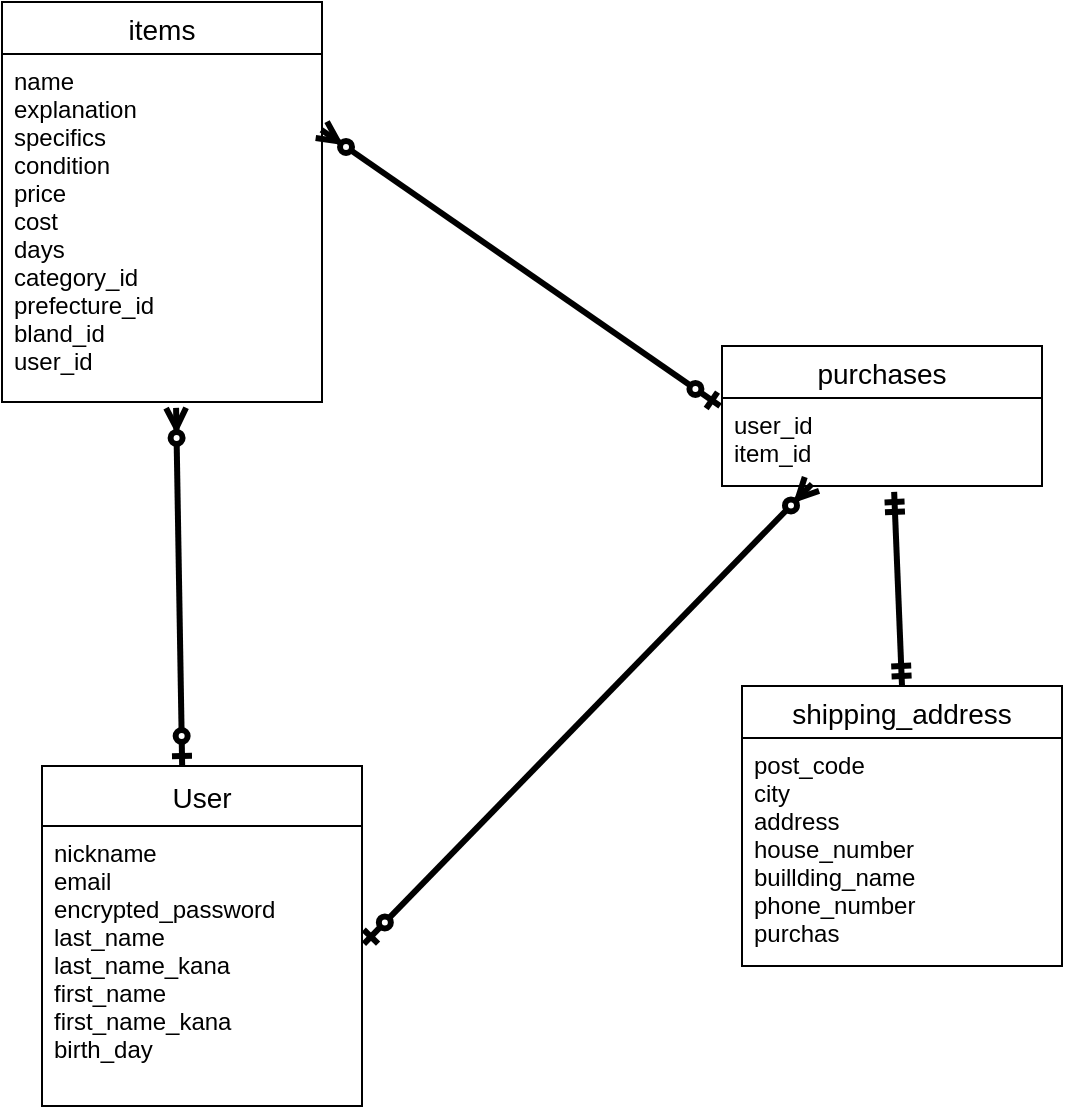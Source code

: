 <mxfile>
    <diagram id="hvPI0tyWNj1RV7Cdyehd" name="ページ1">
        <mxGraphModel dx="708" dy="603" grid="1" gridSize="10" guides="1" tooltips="1" connect="1" arrows="1" fold="1" page="1" pageScale="1" pageWidth="827" pageHeight="1169" math="0" shadow="0">
            <root>
                <mxCell id="0"/>
                <mxCell id="1" parent="0"/>
                <mxCell id="3" value="User" style="swimlane;fontStyle=0;childLayout=stackLayout;horizontal=1;startSize=30;horizontalStack=0;resizeParent=1;resizeParentMax=0;resizeLast=0;collapsible=1;marginBottom=0;align=center;fontSize=14;" parent="1" vertex="1">
                    <mxGeometry x="150" y="440" width="160" height="170" as="geometry"/>
                </mxCell>
                <mxCell id="6" value="nickname&#10;email&#10;encrypted_password&#10;last_name&#10;last_name_kana&#10;first_name&#10;first_name_kana&#10;birth_day" style="text;strokeColor=none;fillColor=none;spacingLeft=4;spacingRight=4;overflow=hidden;rotatable=0;points=[[0,0.5],[1,0.5]];portConstraint=eastwest;fontSize=12;" parent="3" vertex="1">
                    <mxGeometry y="30" width="160" height="140" as="geometry"/>
                </mxCell>
                <mxCell id="9" value="shipping_address" style="swimlane;fontStyle=0;childLayout=stackLayout;horizontal=1;startSize=26;horizontalStack=0;resizeParent=1;resizeParentMax=0;resizeLast=0;collapsible=1;marginBottom=0;align=center;fontSize=14;" parent="1" vertex="1">
                    <mxGeometry x="500" y="400" width="160" height="140" as="geometry"/>
                </mxCell>
                <mxCell id="10" value="post_code&#10;city&#10;address&#10;house_number&#10;buillding_name&#10;phone_number&#10;purchas" style="text;strokeColor=none;fillColor=none;spacingLeft=4;spacingRight=4;overflow=hidden;rotatable=0;points=[[0,0.5],[1,0.5]];portConstraint=eastwest;fontSize=12;" parent="9" vertex="1">
                    <mxGeometry y="26" width="160" height="114" as="geometry"/>
                </mxCell>
                <mxCell id="24" value="items" style="swimlane;fontStyle=0;childLayout=stackLayout;horizontal=1;startSize=26;horizontalStack=0;resizeParent=1;resizeParentMax=0;resizeLast=0;collapsible=1;marginBottom=0;align=center;fontSize=14;" parent="1" vertex="1">
                    <mxGeometry x="130" y="58" width="160" height="200" as="geometry"/>
                </mxCell>
                <mxCell id="25" value="name&#10;explanation&#10;specifics&#10;condition&#10;price&#10;cost&#10;days&#10;category_id&#10;prefecture_id&#10;bland_id&#10;user_id" style="text;strokeColor=none;fillColor=none;spacingLeft=4;spacingRight=4;overflow=hidden;rotatable=0;points=[[0,0.5],[1,0.5]];portConstraint=eastwest;fontSize=12;" parent="24" vertex="1">
                    <mxGeometry y="26" width="160" height="174" as="geometry"/>
                </mxCell>
                <mxCell id="55" value="" style="fontSize=12;html=1;endArrow=ERzeroToMany;startArrow=ERzeroToOne;strokeColor=default;strokeWidth=3;entryX=0.998;entryY=0.218;entryDx=0;entryDy=0;entryPerimeter=0;exitX=-0.006;exitY=0.091;exitDx=0;exitDy=0;exitPerimeter=0;" parent="1" source="69" target="25" edge="1">
                    <mxGeometry width="100" height="100" relative="1" as="geometry">
                        <mxPoint x="510" y="171" as="sourcePoint"/>
                        <mxPoint x="464" y="120" as="targetPoint"/>
                    </mxGeometry>
                </mxCell>
                <mxCell id="65" value="" style="fontSize=12;html=1;endArrow=ERzeroToMany;startArrow=ERzeroToOne;strokeWidth=3;entryX=0.544;entryY=1.017;entryDx=0;entryDy=0;entryPerimeter=0;exitX=0.438;exitY=0;exitDx=0;exitDy=0;exitPerimeter=0;" parent="1" source="3" target="25" edge="1">
                    <mxGeometry width="100" height="100" relative="1" as="geometry">
                        <mxPoint x="160" y="420" as="sourcePoint"/>
                        <mxPoint x="260" y="320" as="targetPoint"/>
                    </mxGeometry>
                </mxCell>
                <mxCell id="67" value="purchases" style="swimlane;fontStyle=0;childLayout=stackLayout;horizontal=1;startSize=26;horizontalStack=0;resizeParent=1;resizeParentMax=0;resizeLast=0;collapsible=1;marginBottom=0;align=center;fontSize=14;" vertex="1" parent="1">
                    <mxGeometry x="490" y="230" width="160" height="70" as="geometry"/>
                </mxCell>
                <mxCell id="69" value="user_id&#10;item_id" style="text;strokeColor=none;fillColor=none;spacingLeft=4;spacingRight=4;overflow=hidden;rotatable=0;points=[[0,0.5],[1,0.5]];portConstraint=eastwest;fontSize=12;" vertex="1" parent="67">
                    <mxGeometry y="26" width="160" height="44" as="geometry"/>
                </mxCell>
                <mxCell id="71" value="" style="fontSize=12;html=1;endArrow=ERzeroToMany;startArrow=ERzeroToOne;exitX=1.006;exitY=0.421;exitDx=0;exitDy=0;exitPerimeter=0;entryX=0.281;entryY=0.977;entryDx=0;entryDy=0;entryPerimeter=0;strokeWidth=3;" edge="1" parent="1" source="6" target="69">
                    <mxGeometry width="100" height="100" relative="1" as="geometry">
                        <mxPoint x="340" y="450" as="sourcePoint"/>
                        <mxPoint x="540" y="310" as="targetPoint"/>
                    </mxGeometry>
                </mxCell>
                <mxCell id="73" value="" style="fontSize=12;html=1;endArrow=ERmandOne;startArrow=ERmandOne;strokeWidth=3;entryX=0.538;entryY=1.068;entryDx=0;entryDy=0;entryPerimeter=0;exitX=0.5;exitY=0;exitDx=0;exitDy=0;" edge="1" parent="1" source="9" target="69">
                    <mxGeometry width="100" height="100" relative="1" as="geometry">
                        <mxPoint x="550" y="400" as="sourcePoint"/>
                        <mxPoint x="620" y="310" as="targetPoint"/>
                    </mxGeometry>
                </mxCell>
            </root>
        </mxGraphModel>
    </diagram>
</mxfile>
